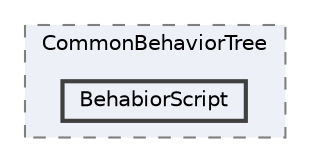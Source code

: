 digraph "004_Character/SkillCharacters/01_LittleRedRidingHood/CommonBehaviorTree/BehabiorScript"
{
 // LATEX_PDF_SIZE
  bgcolor="transparent";
  edge [fontname=Helvetica,fontsize=10,labelfontname=Helvetica,labelfontsize=10];
  node [fontname=Helvetica,fontsize=10,shape=box,height=0.2,width=0.4];
  compound=true
  subgraph clusterdir_d478feec5f0af41c1f3afda9c8388f2d {
    graph [ bgcolor="#edf0f7", pencolor="grey50", label="CommonBehaviorTree", fontname=Helvetica,fontsize=10 style="filled,dashed", URL="dir_d478feec5f0af41c1f3afda9c8388f2d.html",tooltip=""]
  dir_adee7f6281574773b70b32e004b4d023 [label="BehabiorScript", fillcolor="#edf0f7", color="grey25", style="filled,bold", URL="dir_adee7f6281574773b70b32e004b4d023.html",tooltip=""];
  }
}

